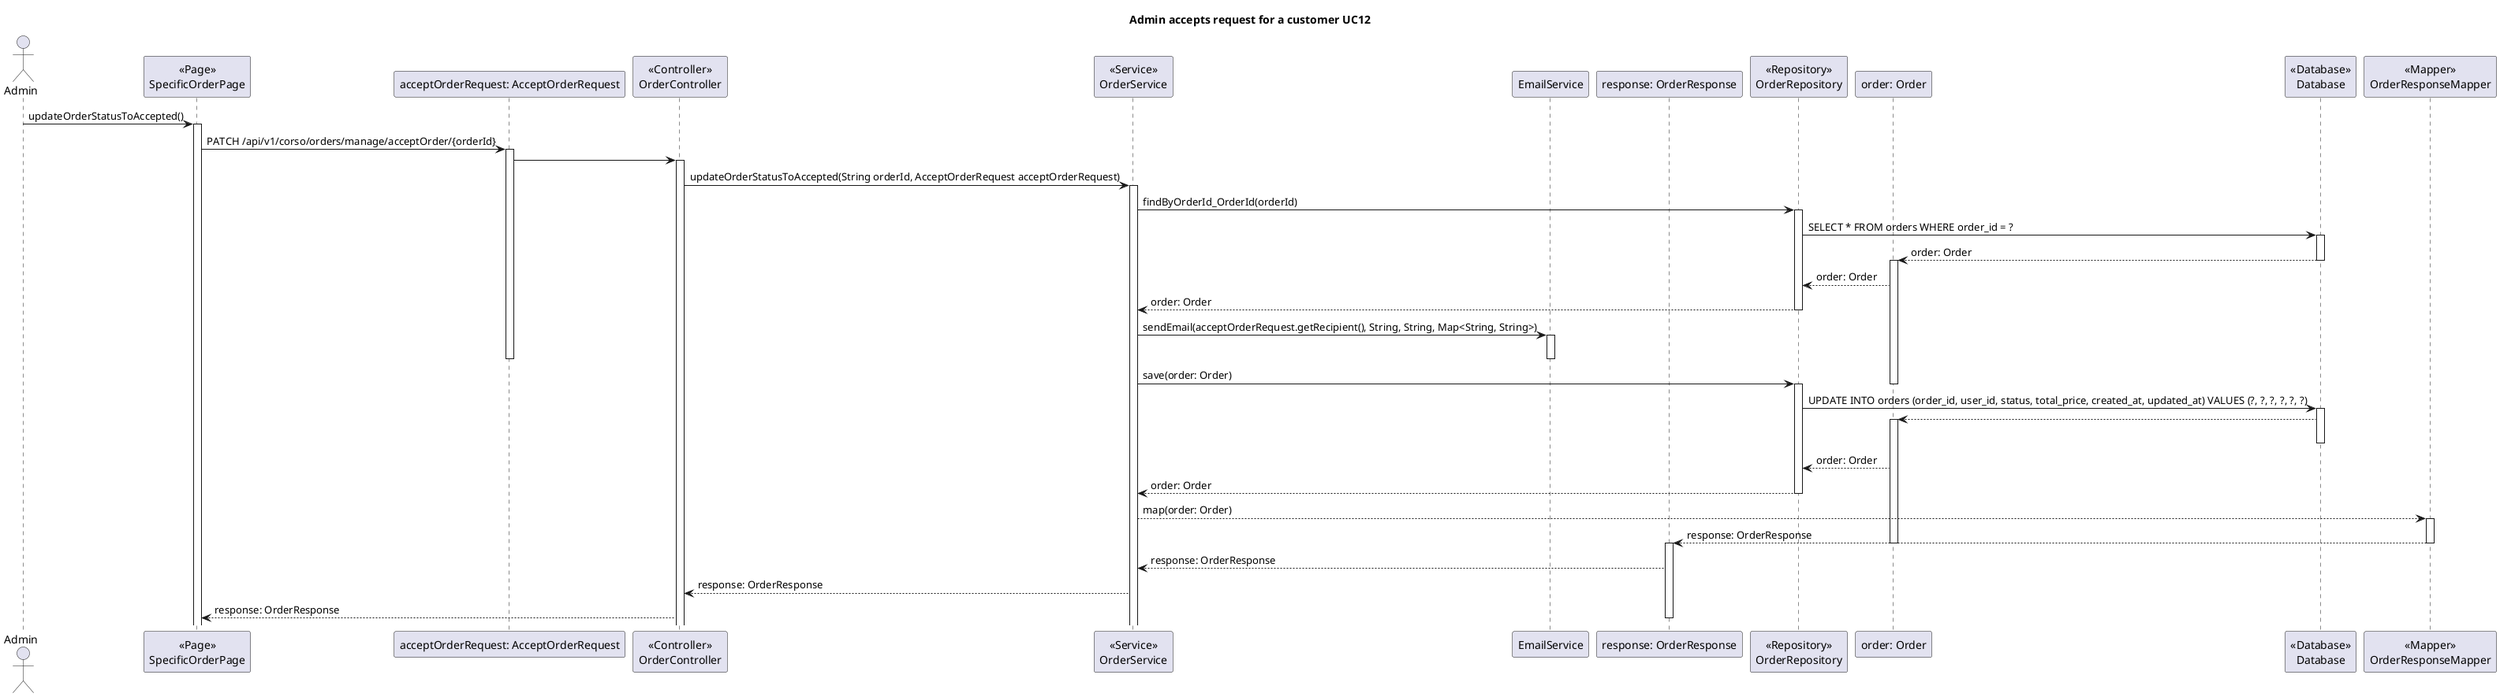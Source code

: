 @startuml

title Admin accepts request for a customer UC12

actor Admin

participant SpecificOrderPage as "<<Page>>\nSpecificOrderPage"

participant AcceptOrderRequest as "acceptOrderRequest: AcceptOrderRequest"

participant OrderController as "<<Controller>>\nOrderController"

participant OrderService as "<<Service>>\nOrderService"

participant EmailService as "EmailService"

participant Response as "response: OrderResponse"

participant OrderRepository as "<<Repository>>\nOrderRepository"

participant Order as "order: Order"

participant Database as "<<Database>>\nDatabase"

participant OrderResponseMapper as "<<Mapper>>\nOrderResponseMapper"

Admin -> SpecificOrderPage: updateOrderStatusToAccepted()
activate SpecificOrderPage

SpecificOrderPage -> AcceptOrderRequest: PATCH /api/v1/corso/orders/manage/acceptOrder/{orderId}
activate AcceptOrderRequest

AcceptOrderRequest -> OrderController
activate OrderController

OrderController -> OrderService: updateOrderStatusToAccepted(String orderId, AcceptOrderRequest acceptOrderRequest)
activate OrderService

OrderService -> OrderRepository: findByOrderId_OrderId(orderId)
activate OrderRepository

OrderRepository -> Database: SELECT * FROM orders WHERE order_id = ?
activate Database
Database --> Order: order: Order
deactivate Database
activate Order
OrderRepository <-- Order: order: Order

OrderService <-- OrderRepository: order: Order
deactivate OrderRepository

OrderService -> EmailService: sendEmail(acceptOrderRequest.getRecipient(), String, String, Map<String, String>)
activate EmailService
deactivate EmailService
deactivate AcceptOrderRequest

OrderService -> OrderRepository: save(order: Order)
deactivate Order
activate OrderRepository

OrderRepository -> Database: UPDATE INTO orders (order_id, user_id, status, total_price, created_at, updated_at) VALUES (?, ?, ?, ?, ?, ?)
activate Database

Database --> Order
activate Order
deactivate Database

OrderRepository <-- Order: order: Order

OrderService <-- OrderRepository: order: Order
deactivate OrderRepository

OrderService --> OrderResponseMapper: map(order: Order)
activate OrderResponseMapper

OrderResponseMapper --> Response: response: OrderResponse
deactivate Order
deactivate OrderResponseMapper
activate Response

OrderService <-- Response: response: OrderResponse
OrderService --> OrderController: response: OrderResponse
OrderController --> SpecificOrderPage: response: OrderResponse

deactivate Response


@enduml